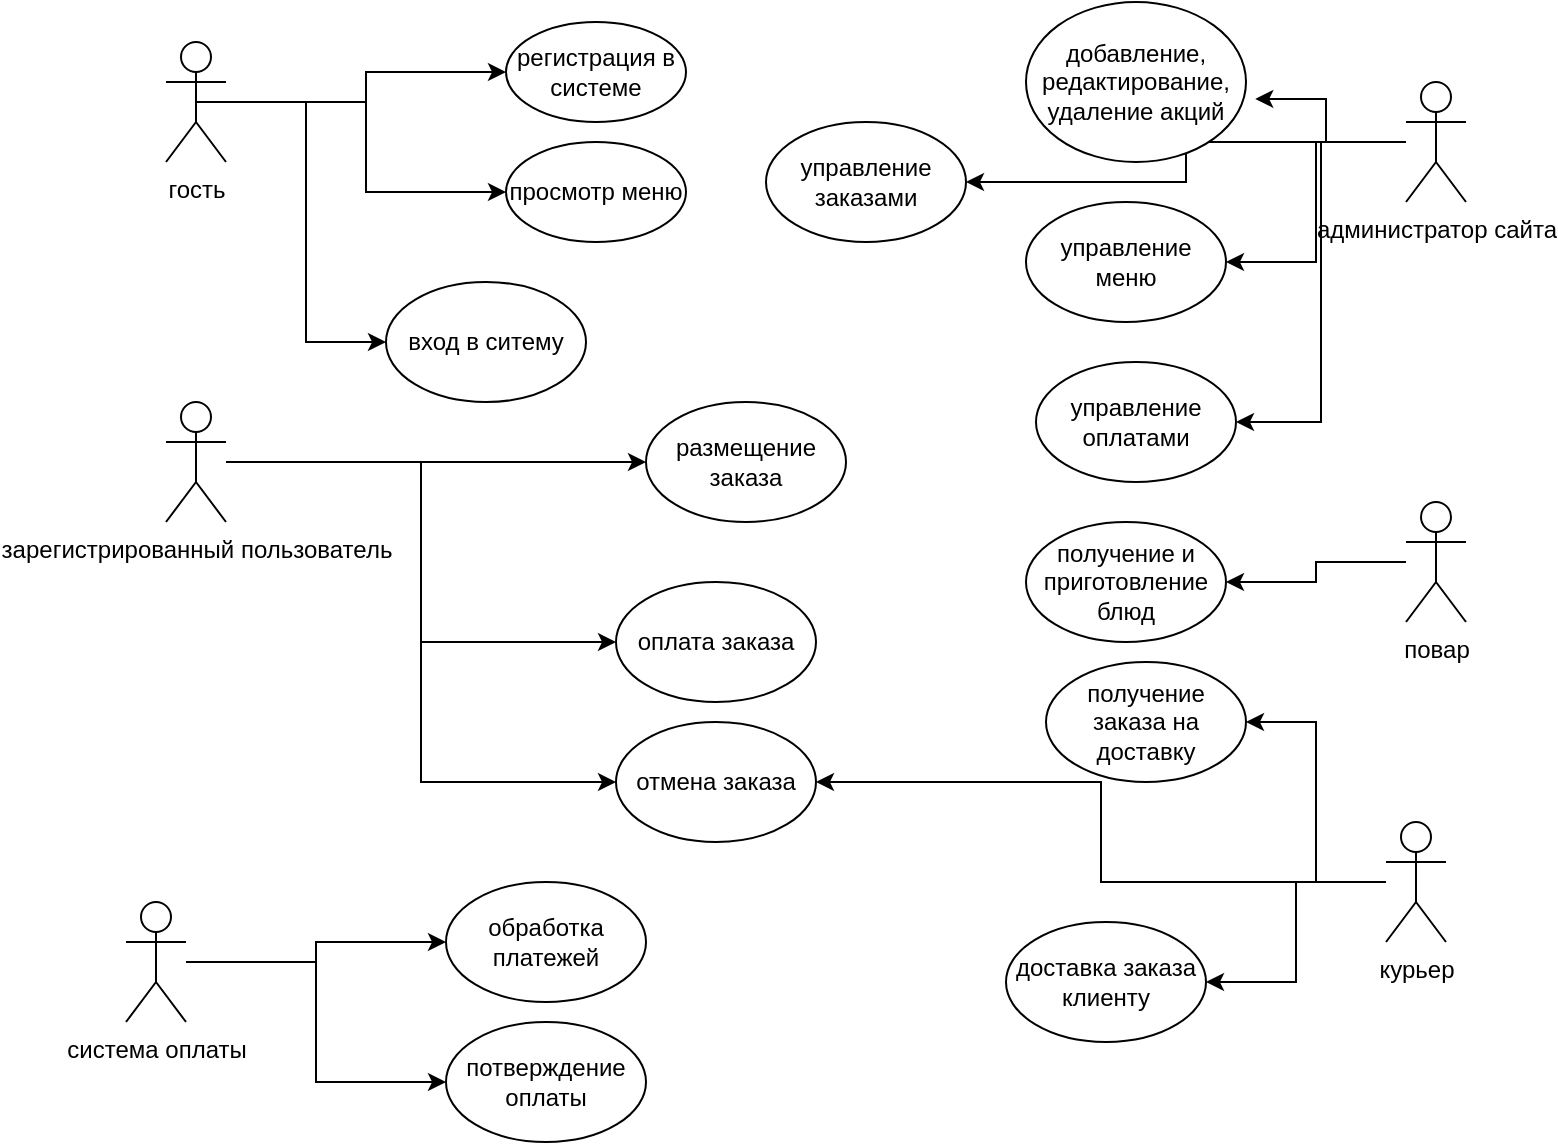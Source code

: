 <mxfile version="21.1.1" type="device">
  <diagram name="Page-1" id="fGSQiGtEIsEj6NrFKnZt">
    <mxGraphModel dx="1092" dy="484" grid="1" gridSize="10" guides="1" tooltips="1" connect="1" arrows="1" fold="1" page="1" pageScale="1" pageWidth="850" pageHeight="1100" math="0" shadow="0">
      <root>
        <mxCell id="0" />
        <mxCell id="1" parent="0" />
        <mxCell id="E_6jPbjwHaLnUSRv0mC7-16" style="edgeStyle=orthogonalEdgeStyle;rounded=0;orthogonalLoop=1;jettySize=auto;html=1;entryX=0;entryY=0.5;entryDx=0;entryDy=0;" edge="1" parent="1" source="E_6jPbjwHaLnUSRv0mC7-1" target="E_6jPbjwHaLnUSRv0mC7-15">
          <mxGeometry relative="1" as="geometry" />
        </mxCell>
        <mxCell id="E_6jPbjwHaLnUSRv0mC7-18" style="edgeStyle=orthogonalEdgeStyle;rounded=0;orthogonalLoop=1;jettySize=auto;html=1;entryX=0;entryY=0.5;entryDx=0;entryDy=0;" edge="1" parent="1" source="E_6jPbjwHaLnUSRv0mC7-1" target="E_6jPbjwHaLnUSRv0mC7-17">
          <mxGeometry relative="1" as="geometry" />
        </mxCell>
        <mxCell id="E_6jPbjwHaLnUSRv0mC7-20" style="edgeStyle=orthogonalEdgeStyle;rounded=0;orthogonalLoop=1;jettySize=auto;html=1;entryX=0;entryY=0.5;entryDx=0;entryDy=0;" edge="1" parent="1" source="E_6jPbjwHaLnUSRv0mC7-1" target="E_6jPbjwHaLnUSRv0mC7-19">
          <mxGeometry relative="1" as="geometry" />
        </mxCell>
        <mxCell id="E_6jPbjwHaLnUSRv0mC7-1" value="зарегистрированный пользователь" style="shape=umlActor;verticalLabelPosition=bottom;verticalAlign=top;html=1;outlineConnect=0;" vertex="1" parent="1">
          <mxGeometry x="150" y="200" width="30" height="60" as="geometry" />
        </mxCell>
        <mxCell id="E_6jPbjwHaLnUSRv0mC7-29" style="edgeStyle=orthogonalEdgeStyle;rounded=0;orthogonalLoop=1;jettySize=auto;html=1;entryX=1.042;entryY=0.606;entryDx=0;entryDy=0;entryPerimeter=0;" edge="1" parent="1" source="E_6jPbjwHaLnUSRv0mC7-2" target="E_6jPbjwHaLnUSRv0mC7-27">
          <mxGeometry relative="1" as="geometry" />
        </mxCell>
        <mxCell id="E_6jPbjwHaLnUSRv0mC7-30" style="edgeStyle=orthogonalEdgeStyle;rounded=0;orthogonalLoop=1;jettySize=auto;html=1;entryX=1;entryY=0.5;entryDx=0;entryDy=0;" edge="1" parent="1" source="E_6jPbjwHaLnUSRv0mC7-2" target="E_6jPbjwHaLnUSRv0mC7-23">
          <mxGeometry relative="1" as="geometry" />
        </mxCell>
        <mxCell id="E_6jPbjwHaLnUSRv0mC7-31" style="edgeStyle=orthogonalEdgeStyle;rounded=0;orthogonalLoop=1;jettySize=auto;html=1;entryX=1;entryY=0.5;entryDx=0;entryDy=0;" edge="1" parent="1" source="E_6jPbjwHaLnUSRv0mC7-2" target="E_6jPbjwHaLnUSRv0mC7-21">
          <mxGeometry relative="1" as="geometry" />
        </mxCell>
        <mxCell id="E_6jPbjwHaLnUSRv0mC7-32" style="edgeStyle=orthogonalEdgeStyle;rounded=0;orthogonalLoop=1;jettySize=auto;html=1;entryX=1;entryY=0.5;entryDx=0;entryDy=0;" edge="1" parent="1" source="E_6jPbjwHaLnUSRv0mC7-2" target="E_6jPbjwHaLnUSRv0mC7-25">
          <mxGeometry relative="1" as="geometry" />
        </mxCell>
        <mxCell id="E_6jPbjwHaLnUSRv0mC7-2" value="администратор сайта" style="shape=umlActor;verticalLabelPosition=bottom;verticalAlign=top;html=1;outlineConnect=0;" vertex="1" parent="1">
          <mxGeometry x="770" y="40" width="30" height="60" as="geometry" />
        </mxCell>
        <mxCell id="E_6jPbjwHaLnUSRv0mC7-12" style="edgeStyle=orthogonalEdgeStyle;rounded=0;orthogonalLoop=1;jettySize=auto;html=1;exitX=0.5;exitY=0.5;exitDx=0;exitDy=0;exitPerimeter=0;entryX=0;entryY=0.5;entryDx=0;entryDy=0;" edge="1" parent="1" source="E_6jPbjwHaLnUSRv0mC7-3" target="E_6jPbjwHaLnUSRv0mC7-9">
          <mxGeometry relative="1" as="geometry" />
        </mxCell>
        <mxCell id="E_6jPbjwHaLnUSRv0mC7-13" style="edgeStyle=orthogonalEdgeStyle;rounded=0;orthogonalLoop=1;jettySize=auto;html=1;entryX=0;entryY=0.5;entryDx=0;entryDy=0;" edge="1" parent="1" source="E_6jPbjwHaLnUSRv0mC7-3" target="E_6jPbjwHaLnUSRv0mC7-10">
          <mxGeometry relative="1" as="geometry" />
        </mxCell>
        <mxCell id="E_6jPbjwHaLnUSRv0mC7-14" style="edgeStyle=orthogonalEdgeStyle;rounded=0;orthogonalLoop=1;jettySize=auto;html=1;entryX=0;entryY=0.5;entryDx=0;entryDy=0;" edge="1" parent="1" source="E_6jPbjwHaLnUSRv0mC7-3" target="E_6jPbjwHaLnUSRv0mC7-11">
          <mxGeometry relative="1" as="geometry" />
        </mxCell>
        <mxCell id="E_6jPbjwHaLnUSRv0mC7-3" value="гость" style="shape=umlActor;verticalLabelPosition=bottom;verticalAlign=top;html=1;outlineConnect=0;" vertex="1" parent="1">
          <mxGeometry x="150" y="20" width="30" height="60" as="geometry" />
        </mxCell>
        <mxCell id="E_6jPbjwHaLnUSRv0mC7-35" style="edgeStyle=orthogonalEdgeStyle;rounded=0;orthogonalLoop=1;jettySize=auto;html=1;entryX=0;entryY=0.5;entryDx=0;entryDy=0;" edge="1" parent="1" source="E_6jPbjwHaLnUSRv0mC7-4" target="E_6jPbjwHaLnUSRv0mC7-33">
          <mxGeometry relative="1" as="geometry" />
        </mxCell>
        <mxCell id="E_6jPbjwHaLnUSRv0mC7-36" style="edgeStyle=orthogonalEdgeStyle;rounded=0;orthogonalLoop=1;jettySize=auto;html=1;entryX=0;entryY=0.5;entryDx=0;entryDy=0;" edge="1" parent="1" source="E_6jPbjwHaLnUSRv0mC7-4" target="E_6jPbjwHaLnUSRv0mC7-34">
          <mxGeometry relative="1" as="geometry" />
        </mxCell>
        <mxCell id="E_6jPbjwHaLnUSRv0mC7-4" value="система оплаты" style="shape=umlActor;verticalLabelPosition=bottom;verticalAlign=top;html=1;outlineConnect=0;" vertex="1" parent="1">
          <mxGeometry x="130" y="450" width="30" height="60" as="geometry" />
        </mxCell>
        <mxCell id="E_6jPbjwHaLnUSRv0mC7-38" style="edgeStyle=orthogonalEdgeStyle;rounded=0;orthogonalLoop=1;jettySize=auto;html=1;entryX=1;entryY=0.5;entryDx=0;entryDy=0;" edge="1" parent="1" source="E_6jPbjwHaLnUSRv0mC7-5" target="E_6jPbjwHaLnUSRv0mC7-37">
          <mxGeometry relative="1" as="geometry" />
        </mxCell>
        <mxCell id="E_6jPbjwHaLnUSRv0mC7-5" value="повар" style="shape=umlActor;verticalLabelPosition=bottom;verticalAlign=top;html=1;outlineConnect=0;" vertex="1" parent="1">
          <mxGeometry x="770" y="250" width="30" height="60" as="geometry" />
        </mxCell>
        <mxCell id="E_6jPbjwHaLnUSRv0mC7-42" style="edgeStyle=orthogonalEdgeStyle;rounded=0;orthogonalLoop=1;jettySize=auto;html=1;entryX=1;entryY=0.5;entryDx=0;entryDy=0;" edge="1" parent="1" source="E_6jPbjwHaLnUSRv0mC7-8" target="E_6jPbjwHaLnUSRv0mC7-39">
          <mxGeometry relative="1" as="geometry" />
        </mxCell>
        <mxCell id="E_6jPbjwHaLnUSRv0mC7-43" style="edgeStyle=orthogonalEdgeStyle;rounded=0;orthogonalLoop=1;jettySize=auto;html=1;" edge="1" parent="1" source="E_6jPbjwHaLnUSRv0mC7-8" target="E_6jPbjwHaLnUSRv0mC7-40">
          <mxGeometry relative="1" as="geometry" />
        </mxCell>
        <mxCell id="E_6jPbjwHaLnUSRv0mC7-44" style="edgeStyle=orthogonalEdgeStyle;rounded=0;orthogonalLoop=1;jettySize=auto;html=1;entryX=1;entryY=0.5;entryDx=0;entryDy=0;" edge="1" parent="1" source="E_6jPbjwHaLnUSRv0mC7-8" target="E_6jPbjwHaLnUSRv0mC7-19">
          <mxGeometry relative="1" as="geometry" />
        </mxCell>
        <mxCell id="E_6jPbjwHaLnUSRv0mC7-8" value="курьер" style="shape=umlActor;verticalLabelPosition=bottom;verticalAlign=top;html=1;outlineConnect=0;" vertex="1" parent="1">
          <mxGeometry x="760" y="410" width="30" height="60" as="geometry" />
        </mxCell>
        <mxCell id="E_6jPbjwHaLnUSRv0mC7-9" value="регистрация в системе" style="ellipse;whiteSpace=wrap;html=1;" vertex="1" parent="1">
          <mxGeometry x="320" y="10" width="90" height="50" as="geometry" />
        </mxCell>
        <mxCell id="E_6jPbjwHaLnUSRv0mC7-10" value="просмотр меню" style="ellipse;whiteSpace=wrap;html=1;" vertex="1" parent="1">
          <mxGeometry x="320" y="70" width="90" height="50" as="geometry" />
        </mxCell>
        <mxCell id="E_6jPbjwHaLnUSRv0mC7-11" value="вход в ситему" style="ellipse;whiteSpace=wrap;html=1;" vertex="1" parent="1">
          <mxGeometry x="260" y="140" width="100" height="60" as="geometry" />
        </mxCell>
        <mxCell id="E_6jPbjwHaLnUSRv0mC7-15" value="размещение заказа" style="ellipse;whiteSpace=wrap;html=1;" vertex="1" parent="1">
          <mxGeometry x="390" y="200" width="100" height="60" as="geometry" />
        </mxCell>
        <mxCell id="E_6jPbjwHaLnUSRv0mC7-17" value="оплата заказа" style="ellipse;whiteSpace=wrap;html=1;" vertex="1" parent="1">
          <mxGeometry x="375" y="290" width="100" height="60" as="geometry" />
        </mxCell>
        <mxCell id="E_6jPbjwHaLnUSRv0mC7-19" value="отмена заказа" style="ellipse;whiteSpace=wrap;html=1;" vertex="1" parent="1">
          <mxGeometry x="375" y="360" width="100" height="60" as="geometry" />
        </mxCell>
        <mxCell id="E_6jPbjwHaLnUSRv0mC7-21" value="управление заказами" style="ellipse;whiteSpace=wrap;html=1;" vertex="1" parent="1">
          <mxGeometry x="450" y="60" width="100" height="60" as="geometry" />
        </mxCell>
        <mxCell id="E_6jPbjwHaLnUSRv0mC7-23" value="управление меню" style="ellipse;whiteSpace=wrap;html=1;" vertex="1" parent="1">
          <mxGeometry x="580" y="100" width="100" height="60" as="geometry" />
        </mxCell>
        <mxCell id="E_6jPbjwHaLnUSRv0mC7-25" value="управление оплатами" style="ellipse;whiteSpace=wrap;html=1;" vertex="1" parent="1">
          <mxGeometry x="585" y="180" width="100" height="60" as="geometry" />
        </mxCell>
        <mxCell id="E_6jPbjwHaLnUSRv0mC7-27" value="добавление, редактирование,&lt;br&gt;удаление акций" style="ellipse;whiteSpace=wrap;html=1;" vertex="1" parent="1">
          <mxGeometry x="580" width="110" height="80" as="geometry" />
        </mxCell>
        <mxCell id="E_6jPbjwHaLnUSRv0mC7-33" value="обработка платежей" style="ellipse;whiteSpace=wrap;html=1;" vertex="1" parent="1">
          <mxGeometry x="290" y="440" width="100" height="60" as="geometry" />
        </mxCell>
        <mxCell id="E_6jPbjwHaLnUSRv0mC7-34" value="потверждение оплаты" style="ellipse;whiteSpace=wrap;html=1;" vertex="1" parent="1">
          <mxGeometry x="290" y="510" width="100" height="60" as="geometry" />
        </mxCell>
        <mxCell id="E_6jPbjwHaLnUSRv0mC7-37" value="получение и приготовление блюд" style="ellipse;whiteSpace=wrap;html=1;" vertex="1" parent="1">
          <mxGeometry x="580" y="260" width="100" height="60" as="geometry" />
        </mxCell>
        <mxCell id="E_6jPbjwHaLnUSRv0mC7-39" value="получение заказа на доставку" style="ellipse;whiteSpace=wrap;html=1;" vertex="1" parent="1">
          <mxGeometry x="590" y="330" width="100" height="60" as="geometry" />
        </mxCell>
        <mxCell id="E_6jPbjwHaLnUSRv0mC7-40" value="доставка заказа клиенту" style="ellipse;whiteSpace=wrap;html=1;" vertex="1" parent="1">
          <mxGeometry x="570" y="460" width="100" height="60" as="geometry" />
        </mxCell>
      </root>
    </mxGraphModel>
  </diagram>
</mxfile>
